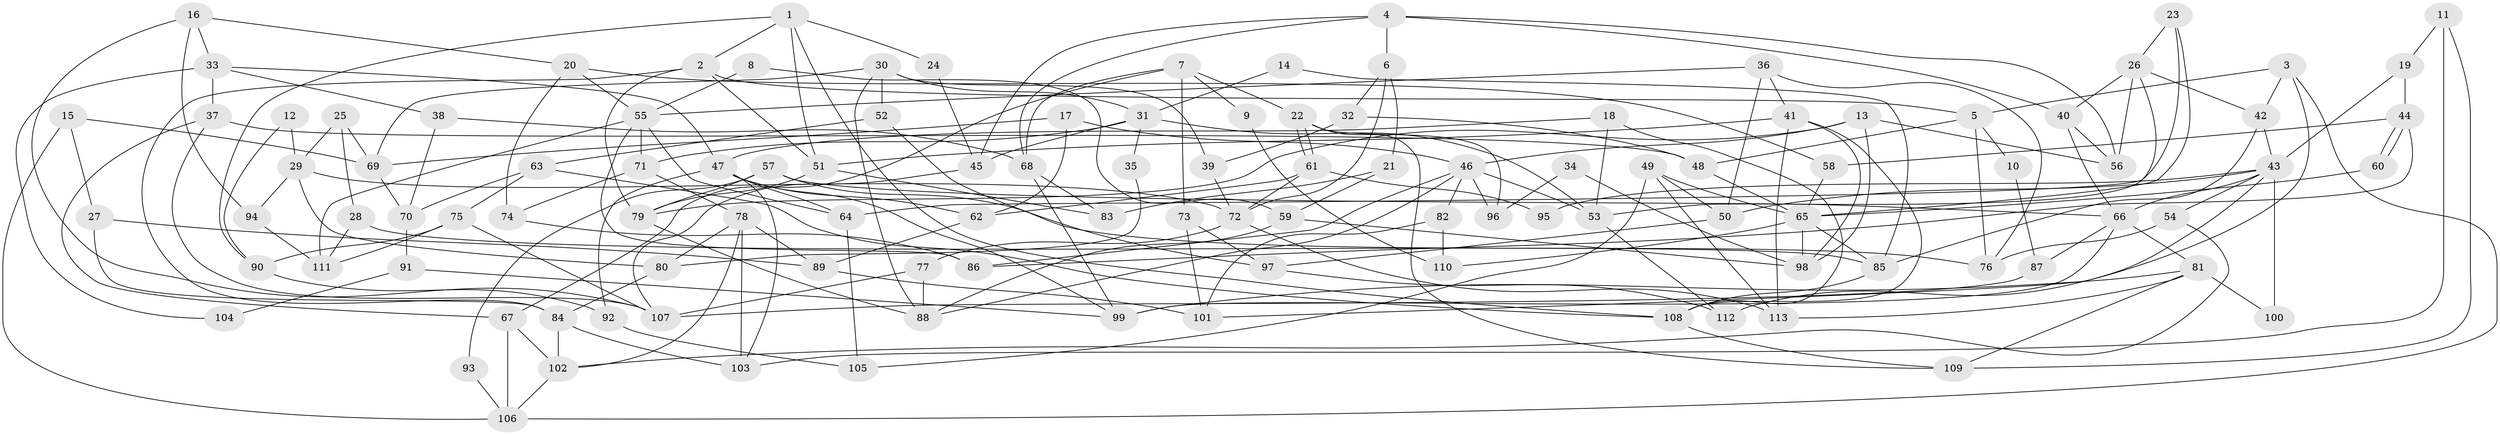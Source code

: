 // coarse degree distribution, {5: 0.1875, 4: 0.35, 2: 0.075, 6: 0.0875, 3: 0.125, 7: 0.15, 9: 0.0125, 8: 0.0125}
// Generated by graph-tools (version 1.1) at 2025/37/03/04/25 23:37:08]
// undirected, 113 vertices, 226 edges
graph export_dot {
  node [color=gray90,style=filled];
  1;
  2;
  3;
  4;
  5;
  6;
  7;
  8;
  9;
  10;
  11;
  12;
  13;
  14;
  15;
  16;
  17;
  18;
  19;
  20;
  21;
  22;
  23;
  24;
  25;
  26;
  27;
  28;
  29;
  30;
  31;
  32;
  33;
  34;
  35;
  36;
  37;
  38;
  39;
  40;
  41;
  42;
  43;
  44;
  45;
  46;
  47;
  48;
  49;
  50;
  51;
  52;
  53;
  54;
  55;
  56;
  57;
  58;
  59;
  60;
  61;
  62;
  63;
  64;
  65;
  66;
  67;
  68;
  69;
  70;
  71;
  72;
  73;
  74;
  75;
  76;
  77;
  78;
  79;
  80;
  81;
  82;
  83;
  84;
  85;
  86;
  87;
  88;
  89;
  90;
  91;
  92;
  93;
  94;
  95;
  96;
  97;
  98;
  99;
  100;
  101;
  102;
  103;
  104;
  105;
  106;
  107;
  108;
  109;
  110;
  111;
  112;
  113;
  1 -- 51;
  1 -- 2;
  1 -- 24;
  1 -- 90;
  1 -- 108;
  2 -- 79;
  2 -- 51;
  2 -- 5;
  2 -- 84;
  3 -- 106;
  3 -- 5;
  3 -- 42;
  3 -- 101;
  4 -- 68;
  4 -- 56;
  4 -- 6;
  4 -- 40;
  4 -- 45;
  5 -- 48;
  5 -- 10;
  5 -- 76;
  6 -- 72;
  6 -- 21;
  6 -- 32;
  7 -- 22;
  7 -- 67;
  7 -- 9;
  7 -- 68;
  7 -- 73;
  8 -- 55;
  8 -- 59;
  9 -- 110;
  10 -- 87;
  11 -- 103;
  11 -- 19;
  11 -- 109;
  12 -- 29;
  12 -- 90;
  13 -- 79;
  13 -- 98;
  13 -- 46;
  13 -- 56;
  14 -- 31;
  14 -- 85;
  15 -- 27;
  15 -- 106;
  15 -- 69;
  16 -- 33;
  16 -- 107;
  16 -- 20;
  16 -- 94;
  17 -- 62;
  17 -- 46;
  17 -- 69;
  18 -- 47;
  18 -- 108;
  18 -- 53;
  19 -- 43;
  19 -- 44;
  20 -- 58;
  20 -- 55;
  20 -- 74;
  21 -- 59;
  21 -- 83;
  22 -- 61;
  22 -- 61;
  22 -- 109;
  22 -- 96;
  23 -- 64;
  23 -- 26;
  23 -- 65;
  24 -- 45;
  25 -- 28;
  25 -- 69;
  25 -- 29;
  26 -- 40;
  26 -- 42;
  26 -- 53;
  26 -- 56;
  27 -- 84;
  27 -- 89;
  28 -- 85;
  28 -- 111;
  29 -- 72;
  29 -- 80;
  29 -- 94;
  30 -- 69;
  30 -- 31;
  30 -- 39;
  30 -- 52;
  30 -- 88;
  31 -- 71;
  31 -- 53;
  31 -- 35;
  31 -- 45;
  32 -- 39;
  32 -- 48;
  33 -- 37;
  33 -- 47;
  33 -- 38;
  33 -- 104;
  34 -- 98;
  34 -- 96;
  35 -- 80;
  36 -- 55;
  36 -- 41;
  36 -- 50;
  36 -- 76;
  37 -- 48;
  37 -- 107;
  37 -- 67;
  38 -- 70;
  38 -- 68;
  39 -- 72;
  40 -- 56;
  40 -- 66;
  41 -- 113;
  41 -- 108;
  41 -- 51;
  41 -- 98;
  42 -- 85;
  42 -- 43;
  43 -- 66;
  43 -- 50;
  43 -- 54;
  43 -- 95;
  43 -- 100;
  43 -- 112;
  44 -- 60;
  44 -- 60;
  44 -- 86;
  44 -- 58;
  45 -- 107;
  46 -- 53;
  46 -- 82;
  46 -- 86;
  46 -- 88;
  46 -- 96;
  47 -- 103;
  47 -- 99;
  47 -- 62;
  47 -- 64;
  47 -- 92;
  48 -- 65;
  49 -- 50;
  49 -- 105;
  49 -- 65;
  49 -- 113;
  50 -- 97;
  51 -- 83;
  51 -- 79;
  52 -- 97;
  52 -- 63;
  53 -- 112;
  54 -- 76;
  54 -- 102;
  55 -- 111;
  55 -- 64;
  55 -- 71;
  55 -- 86;
  57 -- 79;
  57 -- 76;
  57 -- 66;
  57 -- 93;
  58 -- 65;
  59 -- 88;
  59 -- 98;
  60 -- 65;
  61 -- 62;
  61 -- 72;
  61 -- 95;
  62 -- 89;
  63 -- 108;
  63 -- 70;
  63 -- 75;
  64 -- 105;
  65 -- 85;
  65 -- 98;
  65 -- 110;
  66 -- 81;
  66 -- 87;
  66 -- 99;
  67 -- 102;
  67 -- 106;
  68 -- 83;
  68 -- 99;
  69 -- 70;
  70 -- 91;
  71 -- 74;
  71 -- 78;
  72 -- 113;
  72 -- 77;
  73 -- 97;
  73 -- 101;
  74 -- 86;
  75 -- 107;
  75 -- 90;
  75 -- 111;
  77 -- 88;
  77 -- 107;
  78 -- 80;
  78 -- 89;
  78 -- 102;
  78 -- 103;
  79 -- 88;
  80 -- 84;
  81 -- 99;
  81 -- 100;
  81 -- 109;
  81 -- 113;
  82 -- 101;
  82 -- 110;
  84 -- 102;
  84 -- 103;
  85 -- 108;
  87 -- 107;
  89 -- 101;
  90 -- 92;
  91 -- 99;
  91 -- 104;
  92 -- 105;
  93 -- 106;
  94 -- 111;
  97 -- 112;
  102 -- 106;
  108 -- 109;
}

